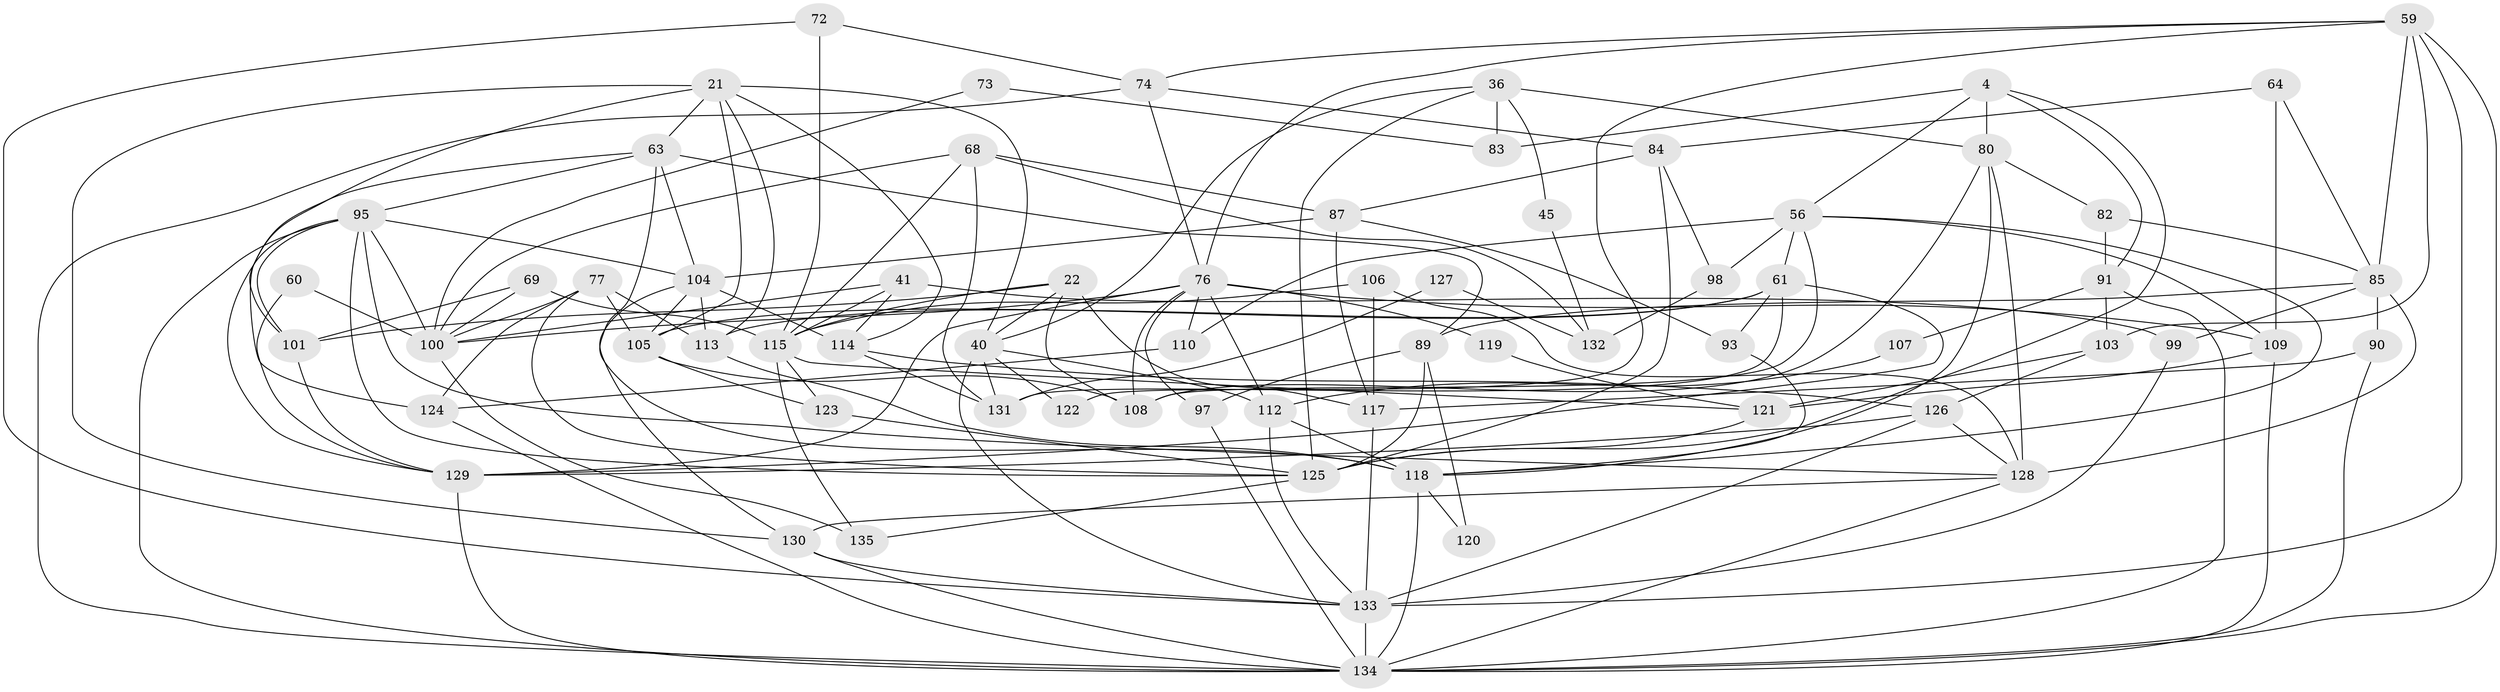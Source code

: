 // original degree distribution, {4: 0.21481481481481482, 5: 0.2222222222222222, 7: 0.044444444444444446, 2: 0.15555555555555556, 3: 0.26666666666666666, 6: 0.08888888888888889, 10: 0.007407407407407408}
// Generated by graph-tools (version 1.1) at 2025/51/03/09/25 04:51:23]
// undirected, 67 vertices, 167 edges
graph export_dot {
graph [start="1"]
  node [color=gray90,style=filled];
  4;
  21 [super="+8"];
  22;
  36;
  40 [super="+18"];
  41 [super="+24"];
  45;
  56 [super="+25"];
  59 [super="+2+43"];
  60;
  61 [super="+30"];
  63 [super="+5+42"];
  64;
  68 [super="+58"];
  69;
  72;
  73;
  74 [super="+65"];
  76 [super="+3+9"];
  77;
  80 [super="+54+75"];
  82;
  83 [super="+55"];
  84;
  85 [super="+20"];
  87 [super="+53"];
  89;
  90 [super="+29"];
  91 [super="+51"];
  93 [super="+26"];
  95 [super="+52+31"];
  97;
  98;
  99;
  100 [super="+32"];
  101 [super="+86"];
  103;
  104 [super="+92"];
  105 [super="+70+50"];
  106 [super="+67"];
  107;
  108 [super="+78+47"];
  109;
  110;
  112 [super="+44"];
  113 [super="+37"];
  114;
  115 [super="+12+33"];
  117;
  118 [super="+28+71"];
  119;
  120 [super="+111"];
  121 [super="+81"];
  122;
  123;
  124;
  125 [super="+48+96"];
  126;
  127;
  128 [super="+79+34"];
  129 [super="+66"];
  130 [super="+88"];
  131 [super="+23"];
  132;
  133 [super="+15+94"];
  134 [super="+102+116"];
  135;
  4 -- 80 [weight=2];
  4 -- 83 [weight=2];
  4 -- 91;
  4 -- 56;
  4 -- 125;
  21 -- 40 [weight=2];
  21 -- 130;
  21 -- 114;
  21 -- 113;
  21 -- 101;
  21 -- 63 [weight=2];
  21 -- 105;
  22 -- 101;
  22 -- 117;
  22 -- 40;
  22 -- 115;
  22 -- 108;
  36 -- 45;
  36 -- 83;
  36 -- 80;
  36 -- 40;
  36 -- 125;
  40 -- 122;
  40 -- 112 [weight=2];
  40 -- 131;
  40 -- 133;
  41 -- 99 [weight=2];
  41 -- 114;
  41 -- 100;
  41 -- 115;
  45 -- 132;
  56 -- 109;
  56 -- 118;
  56 -- 98;
  56 -- 61 [weight=2];
  56 -- 110;
  56 -- 108;
  59 -- 74;
  59 -- 85 [weight=2];
  59 -- 133 [weight=3];
  59 -- 103;
  59 -- 122;
  59 -- 76;
  59 -- 134;
  60 -- 129;
  60 -- 100;
  61 -- 131;
  61 -- 105 [weight=2];
  61 -- 129 [weight=2];
  61 -- 93;
  61 -- 113;
  63 -- 104;
  63 -- 118 [weight=2];
  63 -- 89;
  63 -- 124;
  63 -- 95;
  64 -- 84;
  64 -- 109;
  64 -- 85;
  68 -- 100;
  68 -- 87;
  68 -- 132;
  68 -- 115;
  68 -- 131;
  69 -- 101;
  69 -- 100;
  69 -- 115;
  72 -- 74;
  72 -- 115;
  72 -- 133;
  73 -- 83;
  73 -- 100;
  74 -- 84 [weight=2];
  74 -- 76;
  74 -- 134;
  76 -- 112 [weight=2];
  76 -- 119;
  76 -- 97;
  76 -- 100;
  76 -- 109;
  76 -- 129 [weight=2];
  76 -- 110;
  76 -- 108;
  77 -- 113;
  77 -- 124;
  77 -- 100;
  77 -- 125;
  77 -- 105;
  80 -- 128 [weight=2];
  80 -- 82;
  80 -- 118 [weight=3];
  80 -- 108 [weight=2];
  82 -- 91;
  82 -- 85;
  84 -- 87;
  84 -- 98;
  84 -- 125;
  85 -- 89;
  85 -- 90;
  85 -- 128;
  85 -- 99;
  87 -- 93;
  87 -- 117;
  87 -- 104;
  89 -- 97;
  89 -- 125;
  89 -- 120;
  90 -- 117;
  90 -- 134;
  91 -- 107;
  91 -- 103;
  91 -- 134;
  93 -- 118;
  95 -- 128 [weight=2];
  95 -- 129;
  95 -- 100;
  95 -- 101 [weight=2];
  95 -- 104;
  95 -- 125;
  95 -- 134;
  97 -- 134;
  98 -- 132;
  99 -- 133;
  100 -- 135;
  101 -- 129;
  103 -- 126;
  103 -- 121;
  104 -- 113;
  104 -- 105 [weight=2];
  104 -- 114;
  104 -- 130;
  105 -- 123;
  105 -- 108;
  106 -- 117 [weight=2];
  106 -- 128 [weight=2];
  106 -- 115;
  107 -- 112;
  109 -- 134;
  109 -- 121;
  110 -- 124;
  112 -- 118 [weight=2];
  112 -- 133;
  113 -- 118;
  114 -- 126;
  114 -- 131;
  115 -- 135 [weight=2];
  115 -- 121;
  115 -- 123;
  117 -- 133;
  118 -- 120 [weight=2];
  118 -- 134 [weight=2];
  119 -- 121;
  121 -- 125;
  123 -- 125;
  124 -- 134;
  125 -- 135 [weight=3];
  126 -- 129;
  126 -- 128;
  126 -- 133;
  127 -- 131;
  127 -- 132;
  128 -- 134;
  128 -- 130;
  129 -- 134 [weight=2];
  130 -- 134;
  130 -- 133;
  133 -- 134;
}
